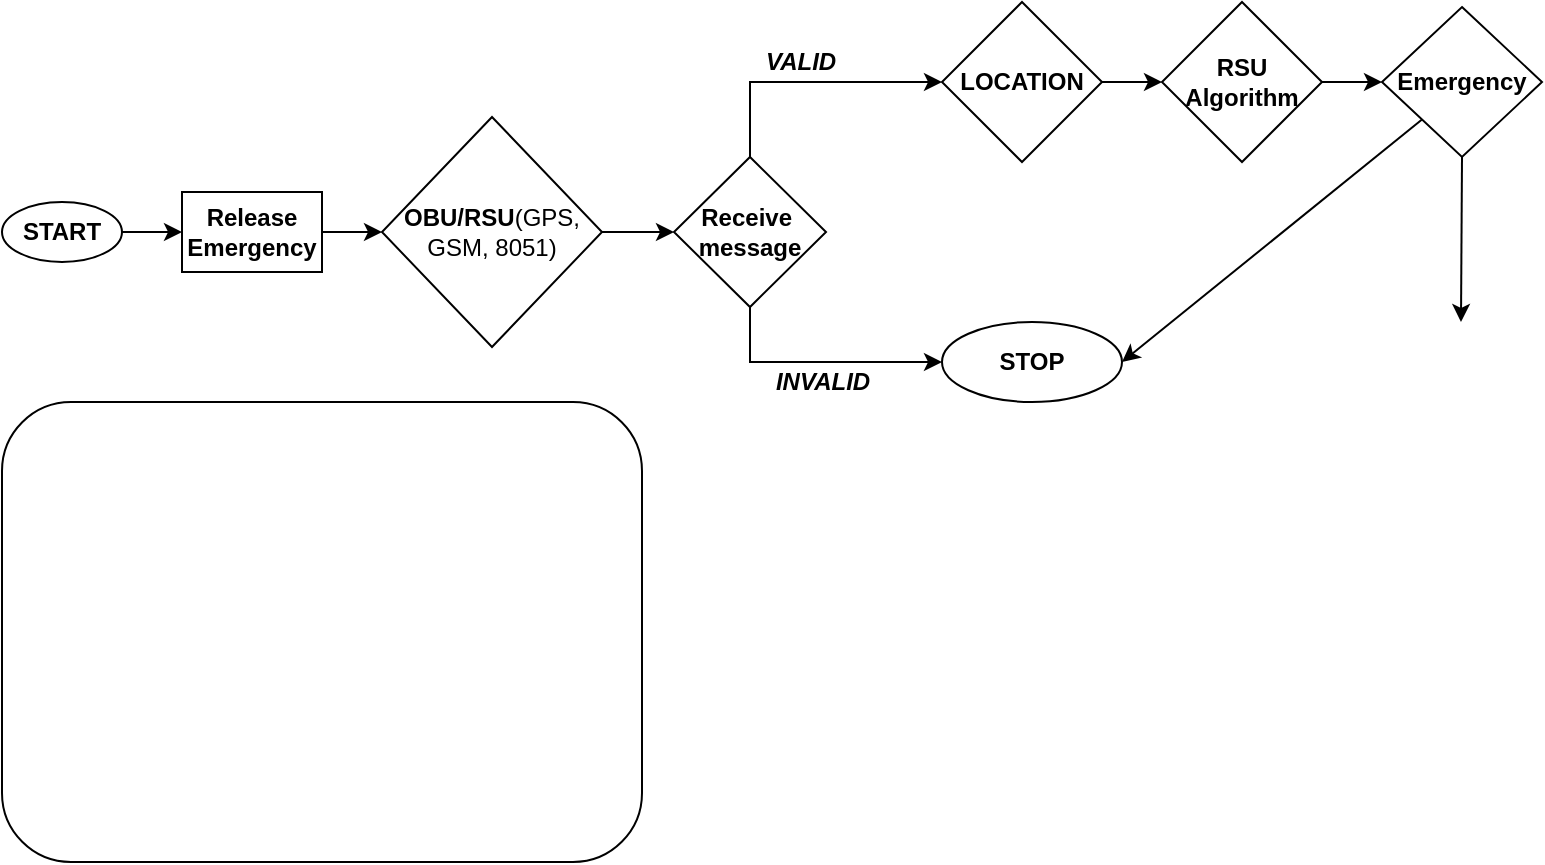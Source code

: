 <mxfile version="16.6.6" type="github" pages="2">
  <diagram id="6TkuM7NrTHhTdurN9bge" name="Page-1">
    <mxGraphModel dx="1038" dy="579" grid="1" gridSize="10" guides="1" tooltips="1" connect="1" arrows="1" fold="1" page="1" pageScale="1" pageWidth="827" pageHeight="1169" math="0" shadow="0">
      <root>
        <mxCell id="0" />
        <mxCell id="1" parent="0" />
        <mxCell id="jfslB9kb7TI_ufCtMmb4-44" value="" style="rounded=1;whiteSpace=wrap;html=1;" vertex="1" parent="1">
          <mxGeometry x="40" y="300" width="320" height="230" as="geometry" />
        </mxCell>
        <mxCell id="jfslB9kb7TI_ufCtMmb4-11" style="edgeStyle=orthogonalEdgeStyle;rounded=0;orthogonalLoop=1;jettySize=auto;html=1;exitX=1;exitY=0.5;exitDx=0;exitDy=0;entryX=0;entryY=0.5;entryDx=0;entryDy=0;" edge="1" parent="1" source="jfslB9kb7TI_ufCtMmb4-1" target="jfslB9kb7TI_ufCtMmb4-2">
          <mxGeometry relative="1" as="geometry" />
        </mxCell>
        <mxCell id="jfslB9kb7TI_ufCtMmb4-1" value="&lt;b&gt;START&lt;/b&gt;" style="ellipse;whiteSpace=wrap;html=1;" vertex="1" parent="1">
          <mxGeometry x="40" y="200" width="60" height="30" as="geometry" />
        </mxCell>
        <mxCell id="jfslB9kb7TI_ufCtMmb4-12" style="edgeStyle=orthogonalEdgeStyle;rounded=0;orthogonalLoop=1;jettySize=auto;html=1;exitX=1;exitY=0.5;exitDx=0;exitDy=0;" edge="1" parent="1" source="jfslB9kb7TI_ufCtMmb4-2" target="jfslB9kb7TI_ufCtMmb4-3">
          <mxGeometry relative="1" as="geometry" />
        </mxCell>
        <mxCell id="jfslB9kb7TI_ufCtMmb4-2" value="&lt;b&gt;Release Emergency&lt;/b&gt;" style="rounded=0;whiteSpace=wrap;html=1;" vertex="1" parent="1">
          <mxGeometry x="130" y="195" width="70" height="40" as="geometry" />
        </mxCell>
        <mxCell id="jfslB9kb7TI_ufCtMmb4-13" style="edgeStyle=orthogonalEdgeStyle;rounded=0;orthogonalLoop=1;jettySize=auto;html=1;exitX=1;exitY=0.5;exitDx=0;exitDy=0;entryX=0;entryY=0.5;entryDx=0;entryDy=0;" edge="1" parent="1" source="jfslB9kb7TI_ufCtMmb4-3" target="jfslB9kb7TI_ufCtMmb4-4">
          <mxGeometry relative="1" as="geometry" />
        </mxCell>
        <mxCell id="jfslB9kb7TI_ufCtMmb4-3" value="&lt;b&gt;OBU/RSU&lt;/b&gt;(GPS, GSM, 8051)" style="rhombus;whiteSpace=wrap;html=1;" vertex="1" parent="1">
          <mxGeometry x="230" y="157.5" width="110" height="115" as="geometry" />
        </mxCell>
        <mxCell id="jfslB9kb7TI_ufCtMmb4-18" style="rounded=0;orthogonalLoop=1;jettySize=auto;html=1;exitX=0.5;exitY=1;exitDx=0;exitDy=0;" edge="1" parent="1" source="jfslB9kb7TI_ufCtMmb4-4">
          <mxGeometry relative="1" as="geometry">
            <mxPoint x="510" y="280" as="targetPoint" />
            <Array as="points">
              <mxPoint x="414" y="280" />
            </Array>
          </mxGeometry>
        </mxCell>
        <mxCell id="jfslB9kb7TI_ufCtMmb4-19" style="edgeStyle=none;rounded=0;orthogonalLoop=1;jettySize=auto;html=1;exitX=0.5;exitY=0;exitDx=0;exitDy=0;" edge="1" parent="1" source="jfslB9kb7TI_ufCtMmb4-4">
          <mxGeometry relative="1" as="geometry">
            <mxPoint x="510" y="140" as="targetPoint" />
            <Array as="points">
              <mxPoint x="414" y="140" />
            </Array>
          </mxGeometry>
        </mxCell>
        <mxCell id="jfslB9kb7TI_ufCtMmb4-4" value="&lt;b&gt;Receive&amp;nbsp;&lt;br&gt;message&lt;/b&gt;" style="rhombus;whiteSpace=wrap;html=1;" vertex="1" parent="1">
          <mxGeometry x="376" y="177.5" width="76" height="75" as="geometry" />
        </mxCell>
        <mxCell id="jfslB9kb7TI_ufCtMmb4-20" value="&lt;b&gt;&lt;i&gt;VALID&lt;/i&gt;&lt;/b&gt;" style="text;html=1;align=center;verticalAlign=middle;resizable=0;points=[];autosize=1;strokeColor=none;fillColor=none;" vertex="1" parent="1">
          <mxGeometry x="414" y="120" width="50" height="20" as="geometry" />
        </mxCell>
        <mxCell id="jfslB9kb7TI_ufCtMmb4-21" value="&lt;b&gt;&lt;i&gt;INVALID&lt;/i&gt;&lt;/b&gt;" style="text;html=1;align=center;verticalAlign=middle;resizable=0;points=[];autosize=1;strokeColor=none;fillColor=none;" vertex="1" parent="1">
          <mxGeometry x="420" y="280" width="60" height="20" as="geometry" />
        </mxCell>
        <mxCell id="jfslB9kb7TI_ufCtMmb4-25" style="edgeStyle=none;rounded=0;orthogonalLoop=1;jettySize=auto;html=1;exitX=1;exitY=0.5;exitDx=0;exitDy=0;entryX=0;entryY=0.5;entryDx=0;entryDy=0;" edge="1" parent="1" source="jfslB9kb7TI_ufCtMmb4-22" target="jfslB9kb7TI_ufCtMmb4-24">
          <mxGeometry relative="1" as="geometry" />
        </mxCell>
        <mxCell id="jfslB9kb7TI_ufCtMmb4-22" value="&lt;b&gt;LOCATION&lt;/b&gt;" style="rhombus;whiteSpace=wrap;html=1;" vertex="1" parent="1">
          <mxGeometry x="510" y="100" width="80" height="80" as="geometry" />
        </mxCell>
        <mxCell id="jfslB9kb7TI_ufCtMmb4-31" style="edgeStyle=none;rounded=0;orthogonalLoop=1;jettySize=auto;html=1;exitX=1;exitY=0.5;exitDx=0;exitDy=0;entryX=0;entryY=0.5;entryDx=0;entryDy=0;" edge="1" parent="1" source="jfslB9kb7TI_ufCtMmb4-24">
          <mxGeometry relative="1" as="geometry">
            <mxPoint x="730" y="140" as="targetPoint" />
          </mxGeometry>
        </mxCell>
        <mxCell id="jfslB9kb7TI_ufCtMmb4-24" value="&lt;b&gt;RSU Algorithm&lt;/b&gt;" style="rhombus;whiteSpace=wrap;html=1;" vertex="1" parent="1">
          <mxGeometry x="620" y="100" width="80" height="80" as="geometry" />
        </mxCell>
        <mxCell id="jfslB9kb7TI_ufCtMmb4-26" value="&lt;b&gt;STOP&lt;/b&gt;" style="ellipse;whiteSpace=wrap;html=1;" vertex="1" parent="1">
          <mxGeometry x="510" y="260" width="90" height="40" as="geometry" />
        </mxCell>
        <mxCell id="jfslB9kb7TI_ufCtMmb4-35" style="edgeStyle=none;rounded=0;orthogonalLoop=1;jettySize=auto;html=1;exitX=0.5;exitY=1;exitDx=0;exitDy=0;" edge="1" parent="1" source="jfslB9kb7TI_ufCtMmb4-33">
          <mxGeometry relative="1" as="geometry">
            <mxPoint x="769.5" y="260" as="targetPoint" />
          </mxGeometry>
        </mxCell>
        <mxCell id="jfslB9kb7TI_ufCtMmb4-36" style="edgeStyle=none;rounded=0;orthogonalLoop=1;jettySize=auto;html=1;exitX=0;exitY=1;exitDx=0;exitDy=0;entryX=1;entryY=0.5;entryDx=0;entryDy=0;" edge="1" parent="1" source="jfslB9kb7TI_ufCtMmb4-33" target="jfslB9kb7TI_ufCtMmb4-26">
          <mxGeometry relative="1" as="geometry" />
        </mxCell>
        <mxCell id="jfslB9kb7TI_ufCtMmb4-33" value="&lt;b&gt;Emergency&lt;/b&gt;" style="rhombus;whiteSpace=wrap;html=1;" vertex="1" parent="1">
          <mxGeometry x="730" y="102.5" width="80" height="75" as="geometry" />
        </mxCell>
      </root>
    </mxGraphModel>
  </diagram>
  <diagram id="m3hA06nbH07tevZgB0ss" name="Page-2">
    <mxGraphModel dx="1038" dy="521" grid="1" gridSize="10" guides="1" tooltips="1" connect="1" arrows="1" fold="1" page="1" pageScale="1" pageWidth="827" pageHeight="1169" math="0" shadow="0">
      <root>
        <mxCell id="1RZNhSoVL1UMY4U2arFY-0" />
        <mxCell id="1RZNhSoVL1UMY4U2arFY-1" parent="1RZNhSoVL1UMY4U2arFY-0" />
        <mxCell id="1RZNhSoVL1UMY4U2arFY-18" style="edgeStyle=none;rounded=0;orthogonalLoop=1;jettySize=auto;html=1;exitX=1;exitY=0.25;exitDx=0;exitDy=0;entryX=-0.01;entryY=0.625;entryDx=0;entryDy=0;entryPerimeter=0;" edge="1" parent="1RZNhSoVL1UMY4U2arFY-1" source="1RZNhSoVL1UMY4U2arFY-9" target="1RZNhSoVL1UMY4U2arFY-11">
          <mxGeometry relative="1" as="geometry" />
        </mxCell>
        <mxCell id="1RZNhSoVL1UMY4U2arFY-9" value="" style="rounded=1;whiteSpace=wrap;html=1;fillColor=#dae8fc;strokeColor=#6c8ebf;" vertex="1" parent="1RZNhSoVL1UMY4U2arFY-1">
          <mxGeometry x="40" y="300" width="310" height="220" as="geometry" />
        </mxCell>
        <mxCell id="1RZNhSoVL1UMY4U2arFY-2" value="Accelerometer" style="rounded=0;whiteSpace=wrap;html=1;fillColor=#fad9d5;strokeColor=#ae4132;" vertex="1" parent="1RZNhSoVL1UMY4U2arFY-1">
          <mxGeometry x="60" y="320" width="100" height="40" as="geometry" />
        </mxCell>
        <mxCell id="1RZNhSoVL1UMY4U2arFY-3" value="Pulse Sensor" style="rounded=0;whiteSpace=wrap;html=1;fillColor=#fad9d5;strokeColor=#ae4132;" vertex="1" parent="1RZNhSoVL1UMY4U2arFY-1">
          <mxGeometry x="60" y="390" width="100" height="40" as="geometry" />
        </mxCell>
        <mxCell id="1RZNhSoVL1UMY4U2arFY-4" value="Muscle Sensors" style="rounded=0;whiteSpace=wrap;html=1;fillColor=#fad9d5;strokeColor=#ae4132;" vertex="1" parent="1RZNhSoVL1UMY4U2arFY-1">
          <mxGeometry x="60" y="460" width="100" height="40" as="geometry" />
        </mxCell>
        <mxCell id="1RZNhSoVL1UMY4U2arFY-5" value="Processing Unit" style="shape=process;whiteSpace=wrap;html=1;backgroundOutline=1;fillColor=#e1d5e7;strokeColor=#9673a6;" vertex="1" parent="1RZNhSoVL1UMY4U2arFY-1">
          <mxGeometry x="200" y="320" width="130" height="110" as="geometry" />
        </mxCell>
        <mxCell id="1RZNhSoVL1UMY4U2arFY-6" value="802.11 interface" style="rounded=0;whiteSpace=wrap;html=1;fillColor=#bac8d3;strokeColor=#23445d;" vertex="1" parent="1RZNhSoVL1UMY4U2arFY-1">
          <mxGeometry x="235" y="330" width="60" height="30" as="geometry" />
        </mxCell>
        <mxCell id="1RZNhSoVL1UMY4U2arFY-7" value="Generate Alerts" style="rounded=0;whiteSpace=wrap;html=1;fillColor=#fad9d5;strokeColor=#ae4132;" vertex="1" parent="1RZNhSoVL1UMY4U2arFY-1">
          <mxGeometry x="235" y="390" width="65" height="35" as="geometry" />
        </mxCell>
        <mxCell id="1RZNhSoVL1UMY4U2arFY-8" value="GPS module" style="rounded=0;whiteSpace=wrap;html=1;fillColor=#ffe6cc;strokeColor=#d79b00;" vertex="1" parent="1RZNhSoVL1UMY4U2arFY-1">
          <mxGeometry x="200" y="465" width="130" height="30" as="geometry" />
        </mxCell>
        <mxCell id="1RZNhSoVL1UMY4U2arFY-19" style="edgeStyle=none;rounded=0;orthogonalLoop=1;jettySize=auto;html=1;exitX=1;exitY=0.5;exitDx=0;exitDy=0;entryX=1;entryY=0.5;entryDx=0;entryDy=0;" edge="1" parent="1RZNhSoVL1UMY4U2arFY-1" source="1RZNhSoVL1UMY4U2arFY-11" target="1RZNhSoVL1UMY4U2arFY-13">
          <mxGeometry relative="1" as="geometry">
            <Array as="points">
              <mxPoint x="720" y="345" />
              <mxPoint x="720" y="485" />
            </Array>
          </mxGeometry>
        </mxCell>
        <mxCell id="1RZNhSoVL1UMY4U2arFY-11" value="Server Control Unit&lt;br&gt;" style="rounded=1;whiteSpace=wrap;html=1;fillColor=#ffe6cc;strokeColor=#d79b00;" vertex="1" parent="1RZNhSoVL1UMY4U2arFY-1">
          <mxGeometry x="430" y="305" width="160" height="80" as="geometry" />
        </mxCell>
        <mxCell id="1RZNhSoVL1UMY4U2arFY-12" value="&lt;b&gt;802.11 Interface&lt;/b&gt;" style="rounded=0;whiteSpace=wrap;html=1;fillColor=#bac8d3;strokeColor=#23445d;" vertex="1" parent="1RZNhSoVL1UMY4U2arFY-1">
          <mxGeometry x="475" y="305" width="70" height="30" as="geometry" />
        </mxCell>
        <mxCell id="1RZNhSoVL1UMY4U2arFY-20" style="edgeStyle=none;rounded=0;orthogonalLoop=1;jettySize=auto;html=1;exitX=0;exitY=0.5;exitDx=0;exitDy=0;entryX=0.997;entryY=0.846;entryDx=0;entryDy=0;entryPerimeter=0;" edge="1" parent="1RZNhSoVL1UMY4U2arFY-1" source="1RZNhSoVL1UMY4U2arFY-13" target="1RZNhSoVL1UMY4U2arFY-9">
          <mxGeometry relative="1" as="geometry" />
        </mxCell>
        <mxCell id="1RZNhSoVL1UMY4U2arFY-13" value="Hospital" style="rounded=1;whiteSpace=wrap;html=1;fillColor=#f8cecc;strokeColor=#b85450;" vertex="1" parent="1RZNhSoVL1UMY4U2arFY-1">
          <mxGeometry x="540" y="450" width="100" height="70" as="geometry" />
        </mxCell>
        <mxCell id="1RZNhSoVL1UMY4U2arFY-14" value="&lt;b&gt;802.11 Interface&lt;/b&gt;" style="rounded=0;whiteSpace=wrap;html=1;fillColor=#bac8d3;strokeColor=#23445d;" vertex="1" parent="1RZNhSoVL1UMY4U2arFY-1">
          <mxGeometry x="555" y="450" width="70" height="30" as="geometry" />
        </mxCell>
        <mxCell id="1RZNhSoVL1UMY4U2arFY-21" value="&lt;b&gt;&lt;u&gt;Vehicle&lt;/u&gt;&lt;/b&gt;" style="text;html=1;strokeColor=none;fillColor=none;align=center;verticalAlign=middle;whiteSpace=wrap;rounded=0;" vertex="1" parent="1RZNhSoVL1UMY4U2arFY-1">
          <mxGeometry x="50" y="275" width="60" height="30" as="geometry" />
        </mxCell>
        <mxCell id="1RZNhSoVL1UMY4U2arFY-22" value="&lt;b&gt;&lt;u&gt;Vehicular Environment&lt;/u&gt;&lt;/b&gt;" style="text;html=1;strokeColor=none;fillColor=none;align=center;verticalAlign=middle;whiteSpace=wrap;rounded=0;" vertex="1" parent="1RZNhSoVL1UMY4U2arFY-1">
          <mxGeometry x="360" y="300" width="60" height="30" as="geometry" />
        </mxCell>
        <mxCell id="1RZNhSoVL1UMY4U2arFY-23" value="&lt;b&gt;&lt;u&gt;Alert&lt;/u&gt;&lt;/b&gt;" style="text;html=1;strokeColor=none;fillColor=none;align=center;verticalAlign=middle;whiteSpace=wrap;rounded=0;" vertex="1" parent="1RZNhSoVL1UMY4U2arFY-1">
          <mxGeometry x="360" y="355" width="60" height="30" as="geometry" />
        </mxCell>
        <mxCell id="1RZNhSoVL1UMY4U2arFY-25" value="&lt;b&gt;&lt;u&gt;Request for Ambulance&lt;/u&gt;&lt;/b&gt;" style="text;html=1;strokeColor=none;fillColor=none;align=center;verticalAlign=middle;whiteSpace=wrap;rounded=0;" vertex="1" parent="1RZNhSoVL1UMY4U2arFY-1">
          <mxGeometry x="650" y="410" width="70" height="30" as="geometry" />
        </mxCell>
        <mxCell id="1RZNhSoVL1UMY4U2arFY-26" value="&lt;b&gt;&lt;u&gt;Request for Path&amp;nbsp;Clearance&lt;/u&gt;&lt;/b&gt;" style="text;html=1;strokeColor=none;fillColor=none;align=center;verticalAlign=middle;whiteSpace=wrap;rounded=0;" vertex="1" parent="1RZNhSoVL1UMY4U2arFY-1">
          <mxGeometry x="374" y="460" width="166" height="30" as="geometry" />
        </mxCell>
        <mxCell id="1RZNhSoVL1UMY4U2arFY-27" value="&lt;u&gt;&lt;b&gt;Emergency Dispatch&lt;/b&gt;&lt;/u&gt;" style="text;html=1;strokeColor=none;fillColor=none;align=center;verticalAlign=middle;whiteSpace=wrap;rounded=0;" vertex="1" parent="1RZNhSoVL1UMY4U2arFY-1">
          <mxGeometry x="387" y="480" width="140" height="30" as="geometry" />
        </mxCell>
      </root>
    </mxGraphModel>
  </diagram>
</mxfile>
